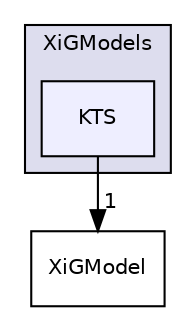 digraph "applications/solvers/combustion/PDRFoam/XiModels/XiGModels/KTS" {
  bgcolor=transparent;
  compound=true
  node [ fontsize="10", fontname="Helvetica"];
  edge [ labelfontsize="10", labelfontname="Helvetica"];
  subgraph clusterdir_8466298f5f92a7096630ba54e6501d61 {
    graph [ bgcolor="#ddddee", pencolor="black", label="XiGModels" fontname="Helvetica", fontsize="10", URL="dir_8466298f5f92a7096630ba54e6501d61.html"]
  dir_6fa0e319b4260cb07abdf54ef10a2060 [shape=box, label="KTS", style="filled", fillcolor="#eeeeff", pencolor="black", URL="dir_6fa0e319b4260cb07abdf54ef10a2060.html"];
  }
  dir_30a376875544d288d5b7e930364c2096 [shape=box label="XiGModel" URL="dir_30a376875544d288d5b7e930364c2096.html"];
  dir_6fa0e319b4260cb07abdf54ef10a2060->dir_30a376875544d288d5b7e930364c2096 [headlabel="1", labeldistance=1.5 headhref="dir_000104_000105.html"];
}
